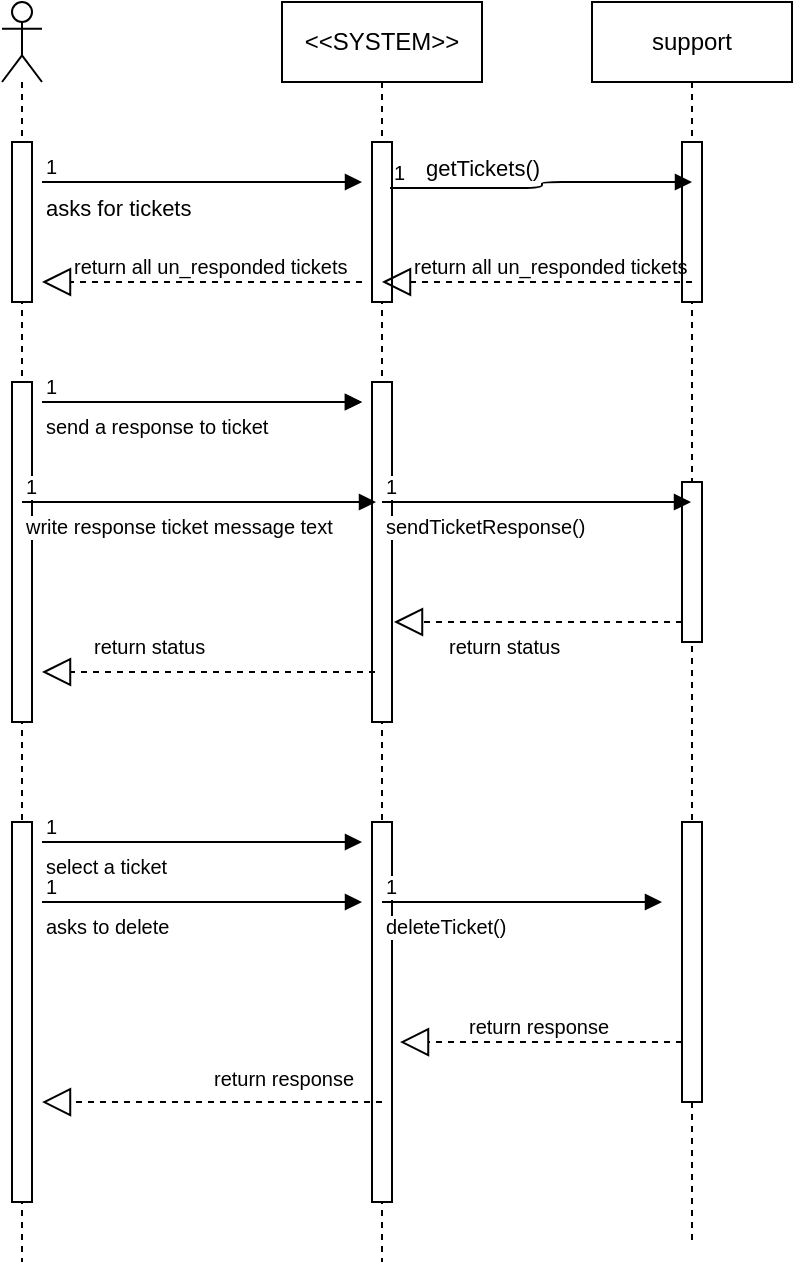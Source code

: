 <mxfile version="12.3.8" type="github" pages="1">
  <diagram id="gvvu61FvG1a0Ipkqw0a3" name="Page-1">
    <mxGraphModel dx="1408" dy="792" grid="1" gridSize="10" guides="1" tooltips="1" connect="1" arrows="1" fold="1" page="1" pageScale="1" pageWidth="850" pageHeight="1100" math="0" shadow="0">
      <root>
        <mxCell id="0"/>
        <mxCell id="1" parent="0"/>
        <mxCell id="EbPgzNZNuWkULzcr1lJL-2" value="" style="shape=umlLifeline;participant=umlActor;perimeter=lifelinePerimeter;whiteSpace=wrap;html=1;container=1;collapsible=0;recursiveResize=0;verticalAlign=top;spacingTop=36;labelBackgroundColor=#ffffff;outlineConnect=0;" vertex="1" parent="1">
          <mxGeometry x="80" y="140" width="20" height="630" as="geometry"/>
        </mxCell>
        <mxCell id="EbPgzNZNuWkULzcr1lJL-8" value="" style="html=1;points=[];perimeter=orthogonalPerimeter;" vertex="1" parent="EbPgzNZNuWkULzcr1lJL-2">
          <mxGeometry x="5" y="70" width="10" height="80" as="geometry"/>
        </mxCell>
        <mxCell id="EbPgzNZNuWkULzcr1lJL-11" value="asks for tickets" style="endArrow=block;endFill=1;html=1;edgeStyle=orthogonalEdgeStyle;align=left;verticalAlign=top;" edge="1" parent="EbPgzNZNuWkULzcr1lJL-2">
          <mxGeometry x="-1" relative="1" as="geometry">
            <mxPoint x="20" y="90" as="sourcePoint"/>
            <mxPoint x="180" y="90" as="targetPoint"/>
          </mxGeometry>
        </mxCell>
        <mxCell id="EbPgzNZNuWkULzcr1lJL-12" value="1" style="resizable=0;html=1;align=left;verticalAlign=bottom;labelBackgroundColor=#ffffff;fontSize=10;" connectable="0" vertex="1" parent="EbPgzNZNuWkULzcr1lJL-11">
          <mxGeometry x="-1" relative="1" as="geometry"/>
        </mxCell>
        <mxCell id="EbPgzNZNuWkULzcr1lJL-23" value="" style="html=1;points=[];perimeter=orthogonalPerimeter;fontSize=10;" vertex="1" parent="EbPgzNZNuWkULzcr1lJL-2">
          <mxGeometry x="5" y="190" width="10" height="170" as="geometry"/>
        </mxCell>
        <mxCell id="EbPgzNZNuWkULzcr1lJL-38" value="" style="html=1;points=[];perimeter=orthogonalPerimeter;fontSize=10;" vertex="1" parent="EbPgzNZNuWkULzcr1lJL-2">
          <mxGeometry x="5" y="410" width="10" height="190" as="geometry"/>
        </mxCell>
        <mxCell id="EbPgzNZNuWkULzcr1lJL-4" value="support" style="shape=umlLifeline;perimeter=lifelinePerimeter;whiteSpace=wrap;html=1;container=1;collapsible=0;recursiveResize=0;outlineConnect=0;" vertex="1" parent="1">
          <mxGeometry x="375" y="140" width="100" height="620" as="geometry"/>
        </mxCell>
        <mxCell id="EbPgzNZNuWkULzcr1lJL-10" value="" style="html=1;points=[];perimeter=orthogonalPerimeter;" vertex="1" parent="EbPgzNZNuWkULzcr1lJL-4">
          <mxGeometry x="45" y="70" width="10" height="80" as="geometry"/>
        </mxCell>
        <mxCell id="EbPgzNZNuWkULzcr1lJL-32" value="" style="html=1;points=[];perimeter=orthogonalPerimeter;fontSize=10;" vertex="1" parent="EbPgzNZNuWkULzcr1lJL-4">
          <mxGeometry x="45" y="240" width="10" height="80" as="geometry"/>
        </mxCell>
        <mxCell id="EbPgzNZNuWkULzcr1lJL-40" value="" style="html=1;points=[];perimeter=orthogonalPerimeter;fontSize=10;" vertex="1" parent="EbPgzNZNuWkULzcr1lJL-4">
          <mxGeometry x="45" y="410" width="10" height="140" as="geometry"/>
        </mxCell>
        <mxCell id="EbPgzNZNuWkULzcr1lJL-7" value="&amp;lt;&amp;lt;SYSTEM&amp;gt;&amp;gt;" style="shape=umlLifeline;perimeter=lifelinePerimeter;whiteSpace=wrap;html=1;container=1;collapsible=0;recursiveResize=0;outlineConnect=0;" vertex="1" parent="1">
          <mxGeometry x="220" y="140" width="100" height="630" as="geometry"/>
        </mxCell>
        <mxCell id="EbPgzNZNuWkULzcr1lJL-9" value="" style="html=1;points=[];perimeter=orthogonalPerimeter;" vertex="1" parent="EbPgzNZNuWkULzcr1lJL-7">
          <mxGeometry x="45" y="70" width="10" height="80" as="geometry"/>
        </mxCell>
        <mxCell id="EbPgzNZNuWkULzcr1lJL-15" value="getTickets()" style="endArrow=block;endFill=1;html=1;edgeStyle=orthogonalEdgeStyle;align=left;verticalAlign=top;exitX=0.9;exitY=0.288;exitDx=0;exitDy=0;exitPerimeter=0;" edge="1" parent="EbPgzNZNuWkULzcr1lJL-7" source="EbPgzNZNuWkULzcr1lJL-9">
          <mxGeometry x="0.026" y="63" relative="1" as="geometry">
            <mxPoint x="65" y="90" as="sourcePoint"/>
            <mxPoint x="205" y="90" as="targetPoint"/>
            <Array as="points">
              <mxPoint x="130" y="93"/>
              <mxPoint x="130" y="90"/>
            </Array>
            <mxPoint x="-60" y="43" as="offset"/>
          </mxGeometry>
        </mxCell>
        <mxCell id="EbPgzNZNuWkULzcr1lJL-16" value="1" style="resizable=0;html=1;align=left;verticalAlign=bottom;labelBackgroundColor=#ffffff;fontSize=10;" connectable="0" vertex="1" parent="EbPgzNZNuWkULzcr1lJL-15">
          <mxGeometry x="-1" relative="1" as="geometry"/>
        </mxCell>
        <mxCell id="EbPgzNZNuWkULzcr1lJL-20" value="" style="html=1;points=[];perimeter=orthogonalPerimeter;" vertex="1" parent="EbPgzNZNuWkULzcr1lJL-7">
          <mxGeometry x="45" y="190" width="10" height="170" as="geometry"/>
        </mxCell>
        <mxCell id="EbPgzNZNuWkULzcr1lJL-30" value="sendTicketResponse()" style="endArrow=block;endFill=1;html=1;edgeStyle=orthogonalEdgeStyle;align=left;verticalAlign=top;fontSize=10;" edge="1" parent="EbPgzNZNuWkULzcr1lJL-7" target="EbPgzNZNuWkULzcr1lJL-4">
          <mxGeometry x="-1" relative="1" as="geometry">
            <mxPoint x="50" y="250" as="sourcePoint"/>
            <mxPoint x="190" y="250" as="targetPoint"/>
            <Array as="points">
              <mxPoint x="150" y="250"/>
              <mxPoint x="150" y="250"/>
            </Array>
          </mxGeometry>
        </mxCell>
        <mxCell id="EbPgzNZNuWkULzcr1lJL-31" value="1" style="resizable=0;html=1;align=left;verticalAlign=bottom;labelBackgroundColor=#ffffff;fontSize=10;" connectable="0" vertex="1" parent="EbPgzNZNuWkULzcr1lJL-30">
          <mxGeometry x="-1" relative="1" as="geometry"/>
        </mxCell>
        <mxCell id="EbPgzNZNuWkULzcr1lJL-39" value="" style="html=1;points=[];perimeter=orthogonalPerimeter;fontSize=10;" vertex="1" parent="EbPgzNZNuWkULzcr1lJL-7">
          <mxGeometry x="45" y="410" width="10" height="190" as="geometry"/>
        </mxCell>
        <mxCell id="EbPgzNZNuWkULzcr1lJL-45" value="deleteTicket()" style="endArrow=block;endFill=1;html=1;edgeStyle=orthogonalEdgeStyle;align=left;verticalAlign=top;fontSize=10;" edge="1" parent="EbPgzNZNuWkULzcr1lJL-7">
          <mxGeometry x="-1" relative="1" as="geometry">
            <mxPoint x="50" y="450" as="sourcePoint"/>
            <mxPoint x="190" y="450" as="targetPoint"/>
          </mxGeometry>
        </mxCell>
        <mxCell id="EbPgzNZNuWkULzcr1lJL-46" value="1" style="resizable=0;html=1;align=left;verticalAlign=bottom;labelBackgroundColor=#ffffff;fontSize=10;" connectable="0" vertex="1" parent="EbPgzNZNuWkULzcr1lJL-45">
          <mxGeometry x="-1" relative="1" as="geometry"/>
        </mxCell>
        <mxCell id="EbPgzNZNuWkULzcr1lJL-17" value="" style="endArrow=block;dashed=1;endFill=0;endSize=12;html=1;entryX=0.5;entryY=0.875;entryDx=0;entryDy=0;entryPerimeter=0;" edge="1" parent="1" target="EbPgzNZNuWkULzcr1lJL-9">
          <mxGeometry width="160" relative="1" as="geometry">
            <mxPoint x="425" y="280" as="sourcePoint"/>
            <mxPoint x="285" y="280" as="targetPoint"/>
          </mxGeometry>
        </mxCell>
        <mxCell id="EbPgzNZNuWkULzcr1lJL-18" value="" style="endArrow=block;dashed=1;endFill=0;endSize=12;html=1;" edge="1" parent="1">
          <mxGeometry width="160" relative="1" as="geometry">
            <mxPoint x="260" y="280" as="sourcePoint"/>
            <mxPoint x="100" y="280" as="targetPoint"/>
            <Array as="points">
              <mxPoint x="180" y="280"/>
            </Array>
          </mxGeometry>
        </mxCell>
        <mxCell id="EbPgzNZNuWkULzcr1lJL-21" value="return all un_responded tickets" style="text;strokeColor=none;fillColor=none;align=left;verticalAlign=top;spacingLeft=4;spacingRight=4;overflow=hidden;rotatable=0;points=[[0,0.5],[1,0.5]];portConstraint=eastwest;fontSize=10;" vertex="1" parent="1">
          <mxGeometry x="280" y="260" width="155" height="26" as="geometry"/>
        </mxCell>
        <mxCell id="EbPgzNZNuWkULzcr1lJL-22" value="return all un_responded tickets" style="text;strokeColor=none;fillColor=none;align=left;verticalAlign=top;spacingLeft=4;spacingRight=4;overflow=hidden;rotatable=0;points=[[0,0.5],[1,0.5]];portConstraint=eastwest;fontSize=10;" vertex="1" parent="1">
          <mxGeometry x="110" y="260" width="155" height="26" as="geometry"/>
        </mxCell>
        <mxCell id="EbPgzNZNuWkULzcr1lJL-24" value="send a response to ticket" style="endArrow=block;endFill=1;html=1;edgeStyle=orthogonalEdgeStyle;align=left;verticalAlign=top;fontSize=10;" edge="1" parent="1">
          <mxGeometry x="-1" relative="1" as="geometry">
            <mxPoint x="100" y="340" as="sourcePoint"/>
            <mxPoint x="260" y="340" as="targetPoint"/>
          </mxGeometry>
        </mxCell>
        <mxCell id="EbPgzNZNuWkULzcr1lJL-25" value="1" style="resizable=0;html=1;align=left;verticalAlign=bottom;labelBackgroundColor=#ffffff;fontSize=10;" connectable="0" vertex="1" parent="EbPgzNZNuWkULzcr1lJL-24">
          <mxGeometry x="-1" relative="1" as="geometry"/>
        </mxCell>
        <mxCell id="EbPgzNZNuWkULzcr1lJL-26" value="send a response to ticket" style="endArrow=block;endFill=1;html=1;edgeStyle=orthogonalEdgeStyle;align=left;verticalAlign=top;fontSize=10;" edge="1" parent="1">
          <mxGeometry x="-1" relative="1" as="geometry">
            <mxPoint x="100" y="340" as="sourcePoint"/>
            <mxPoint x="260" y="340" as="targetPoint"/>
            <Array as="points">
              <mxPoint x="200" y="340"/>
              <mxPoint x="200" y="340"/>
            </Array>
          </mxGeometry>
        </mxCell>
        <mxCell id="EbPgzNZNuWkULzcr1lJL-27" value="1" style="resizable=0;html=1;align=left;verticalAlign=bottom;labelBackgroundColor=#ffffff;fontSize=10;" connectable="0" vertex="1" parent="EbPgzNZNuWkULzcr1lJL-26">
          <mxGeometry x="-1" relative="1" as="geometry"/>
        </mxCell>
        <mxCell id="EbPgzNZNuWkULzcr1lJL-28" value="write response ticket message text" style="endArrow=block;endFill=1;html=1;edgeStyle=orthogonalEdgeStyle;align=left;verticalAlign=top;fontSize=10;" edge="1" parent="1">
          <mxGeometry x="-1" relative="1" as="geometry">
            <mxPoint x="90" y="390" as="sourcePoint"/>
            <mxPoint x="267" y="390" as="targetPoint"/>
            <Array as="points">
              <mxPoint x="267" y="390"/>
            </Array>
            <mxPoint as="offset"/>
          </mxGeometry>
        </mxCell>
        <mxCell id="EbPgzNZNuWkULzcr1lJL-29" value="1" style="resizable=0;html=1;align=left;verticalAlign=bottom;labelBackgroundColor=#ffffff;fontSize=10;" connectable="0" vertex="1" parent="EbPgzNZNuWkULzcr1lJL-28">
          <mxGeometry x="-1" relative="1" as="geometry"/>
        </mxCell>
        <mxCell id="EbPgzNZNuWkULzcr1lJL-34" value="" style="endArrow=block;dashed=1;endFill=0;endSize=12;html=1;fontSize=10;" edge="1" parent="1">
          <mxGeometry width="160" relative="1" as="geometry">
            <mxPoint x="420" y="450" as="sourcePoint"/>
            <mxPoint x="276" y="450" as="targetPoint"/>
          </mxGeometry>
        </mxCell>
        <mxCell id="EbPgzNZNuWkULzcr1lJL-35" value="return status&#xa;" style="text;strokeColor=none;fillColor=none;align=left;verticalAlign=top;spacingLeft=4;spacingRight=4;overflow=hidden;rotatable=0;points=[[0,0.5],[1,0.5]];portConstraint=eastwest;fontSize=10;" vertex="1" parent="1">
          <mxGeometry x="297.5" y="450" width="100" height="26" as="geometry"/>
        </mxCell>
        <mxCell id="EbPgzNZNuWkULzcr1lJL-36" value="return status&#xa;" style="text;strokeColor=none;fillColor=none;align=left;verticalAlign=top;spacingLeft=4;spacingRight=4;overflow=hidden;rotatable=0;points=[[0,0.5],[1,0.5]];portConstraint=eastwest;fontSize=10;" vertex="1" parent="1">
          <mxGeometry x="120" y="450" width="100" height="26" as="geometry"/>
        </mxCell>
        <mxCell id="EbPgzNZNuWkULzcr1lJL-37" value="" style="endArrow=block;dashed=1;endFill=0;endSize=12;html=1;fontSize=10;" edge="1" parent="1">
          <mxGeometry width="160" relative="1" as="geometry">
            <mxPoint x="266.5" y="475" as="sourcePoint"/>
            <mxPoint x="100" y="475" as="targetPoint"/>
          </mxGeometry>
        </mxCell>
        <mxCell id="EbPgzNZNuWkULzcr1lJL-41" value="asks to delete" style="endArrow=block;endFill=1;html=1;edgeStyle=orthogonalEdgeStyle;align=left;verticalAlign=top;fontSize=10;" edge="1" parent="1">
          <mxGeometry x="-1" relative="1" as="geometry">
            <mxPoint x="100" y="590" as="sourcePoint"/>
            <mxPoint x="260" y="590" as="targetPoint"/>
          </mxGeometry>
        </mxCell>
        <mxCell id="EbPgzNZNuWkULzcr1lJL-42" value="1" style="resizable=0;html=1;align=left;verticalAlign=bottom;labelBackgroundColor=#ffffff;fontSize=10;" connectable="0" vertex="1" parent="EbPgzNZNuWkULzcr1lJL-41">
          <mxGeometry x="-1" relative="1" as="geometry"/>
        </mxCell>
        <mxCell id="EbPgzNZNuWkULzcr1lJL-43" value="select a ticket" style="endArrow=block;endFill=1;html=1;edgeStyle=orthogonalEdgeStyle;align=left;verticalAlign=top;fontSize=10;" edge="1" parent="1">
          <mxGeometry x="-1" relative="1" as="geometry">
            <mxPoint x="100" y="560" as="sourcePoint"/>
            <mxPoint x="260" y="560" as="targetPoint"/>
          </mxGeometry>
        </mxCell>
        <mxCell id="EbPgzNZNuWkULzcr1lJL-44" value="1" style="resizable=0;html=1;align=left;verticalAlign=bottom;labelBackgroundColor=#ffffff;fontSize=10;" connectable="0" vertex="1" parent="EbPgzNZNuWkULzcr1lJL-43">
          <mxGeometry x="-1" relative="1" as="geometry"/>
        </mxCell>
        <mxCell id="EbPgzNZNuWkULzcr1lJL-47" value="" style="endArrow=block;dashed=1;endFill=0;endSize=12;html=1;fontSize=10;entryX=1.4;entryY=0.579;entryDx=0;entryDy=0;entryPerimeter=0;" edge="1" parent="1" target="EbPgzNZNuWkULzcr1lJL-39">
          <mxGeometry width="160" relative="1" as="geometry">
            <mxPoint x="420" y="660" as="sourcePoint"/>
            <mxPoint x="310" y="660" as="targetPoint"/>
          </mxGeometry>
        </mxCell>
        <mxCell id="EbPgzNZNuWkULzcr1lJL-48" value="return response" style="text;strokeColor=none;fillColor=none;align=left;verticalAlign=top;spacingLeft=4;spacingRight=4;overflow=hidden;rotatable=0;points=[[0,0.5],[1,0.5]];portConstraint=eastwest;fontSize=10;" vertex="1" parent="1">
          <mxGeometry x="307.5" y="640" width="100" height="26" as="geometry"/>
        </mxCell>
        <mxCell id="EbPgzNZNuWkULzcr1lJL-49" value="" style="endArrow=block;dashed=1;endFill=0;endSize=12;html=1;fontSize=10;entryX=1.5;entryY=0.737;entryDx=0;entryDy=0;entryPerimeter=0;" edge="1" parent="1" target="EbPgzNZNuWkULzcr1lJL-38">
          <mxGeometry width="160" relative="1" as="geometry">
            <mxPoint x="270" y="690" as="sourcePoint"/>
            <mxPoint x="140" y="690" as="targetPoint"/>
          </mxGeometry>
        </mxCell>
        <mxCell id="EbPgzNZNuWkULzcr1lJL-50" value="return response" style="text;strokeColor=none;fillColor=none;align=left;verticalAlign=top;spacingLeft=4;spacingRight=4;overflow=hidden;rotatable=0;points=[[0,0.5],[1,0.5]];portConstraint=eastwest;fontSize=10;" vertex="1" parent="1">
          <mxGeometry x="180" y="666" width="100" height="26" as="geometry"/>
        </mxCell>
      </root>
    </mxGraphModel>
  </diagram>
</mxfile>
